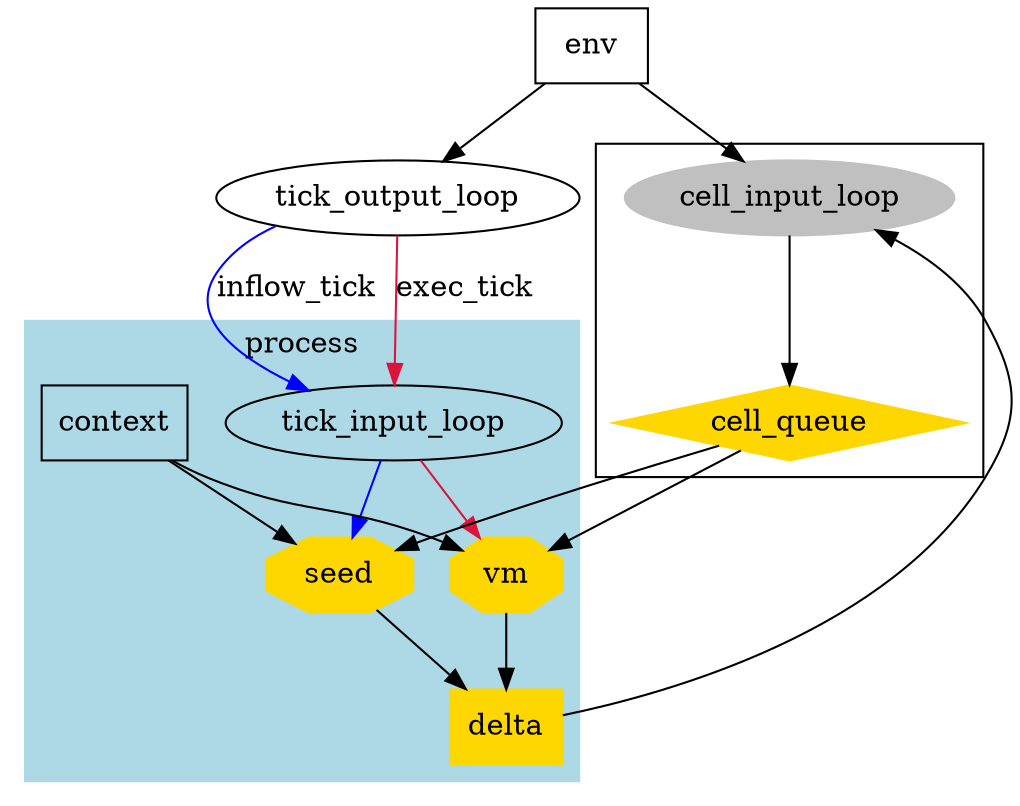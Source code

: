 digraph ARCHITECTURE {
    env [shape=box];
    env -> tick_output_loop;
    env -> cell_input_loop;

    tick_output_loop -> tick_input_loop [label="inflow_tick",color=blue];
    tick_output_loop -> tick_input_loop [label="exec_tick",color=crimson];

    subgraph cluster_cell_input_loop {
        cell_input_loop [style=filled,color=gray];
        cell_queue [style=filled,color=gold,shape=diamond];
        cell_input_loop -> cell_queue;
    }

    subgraph cluster_process {
        label = "process";
        style=filled;
        color=lightblue;
        context [shape=box];
        seed [style=filled,color=gold,shape=octagon];
        vm [style=filled,color=gold,shape=octagon];
        delta [style=filled,color=gold,shape=box];

        tick_input_loop -> seed [color=blue];
        tick_input_loop -> vm [color=crimson];
        cell_queue -> {seed, vm} -> delta -> cell_input_loop;
        context -> {seed, vm};
    }
}
